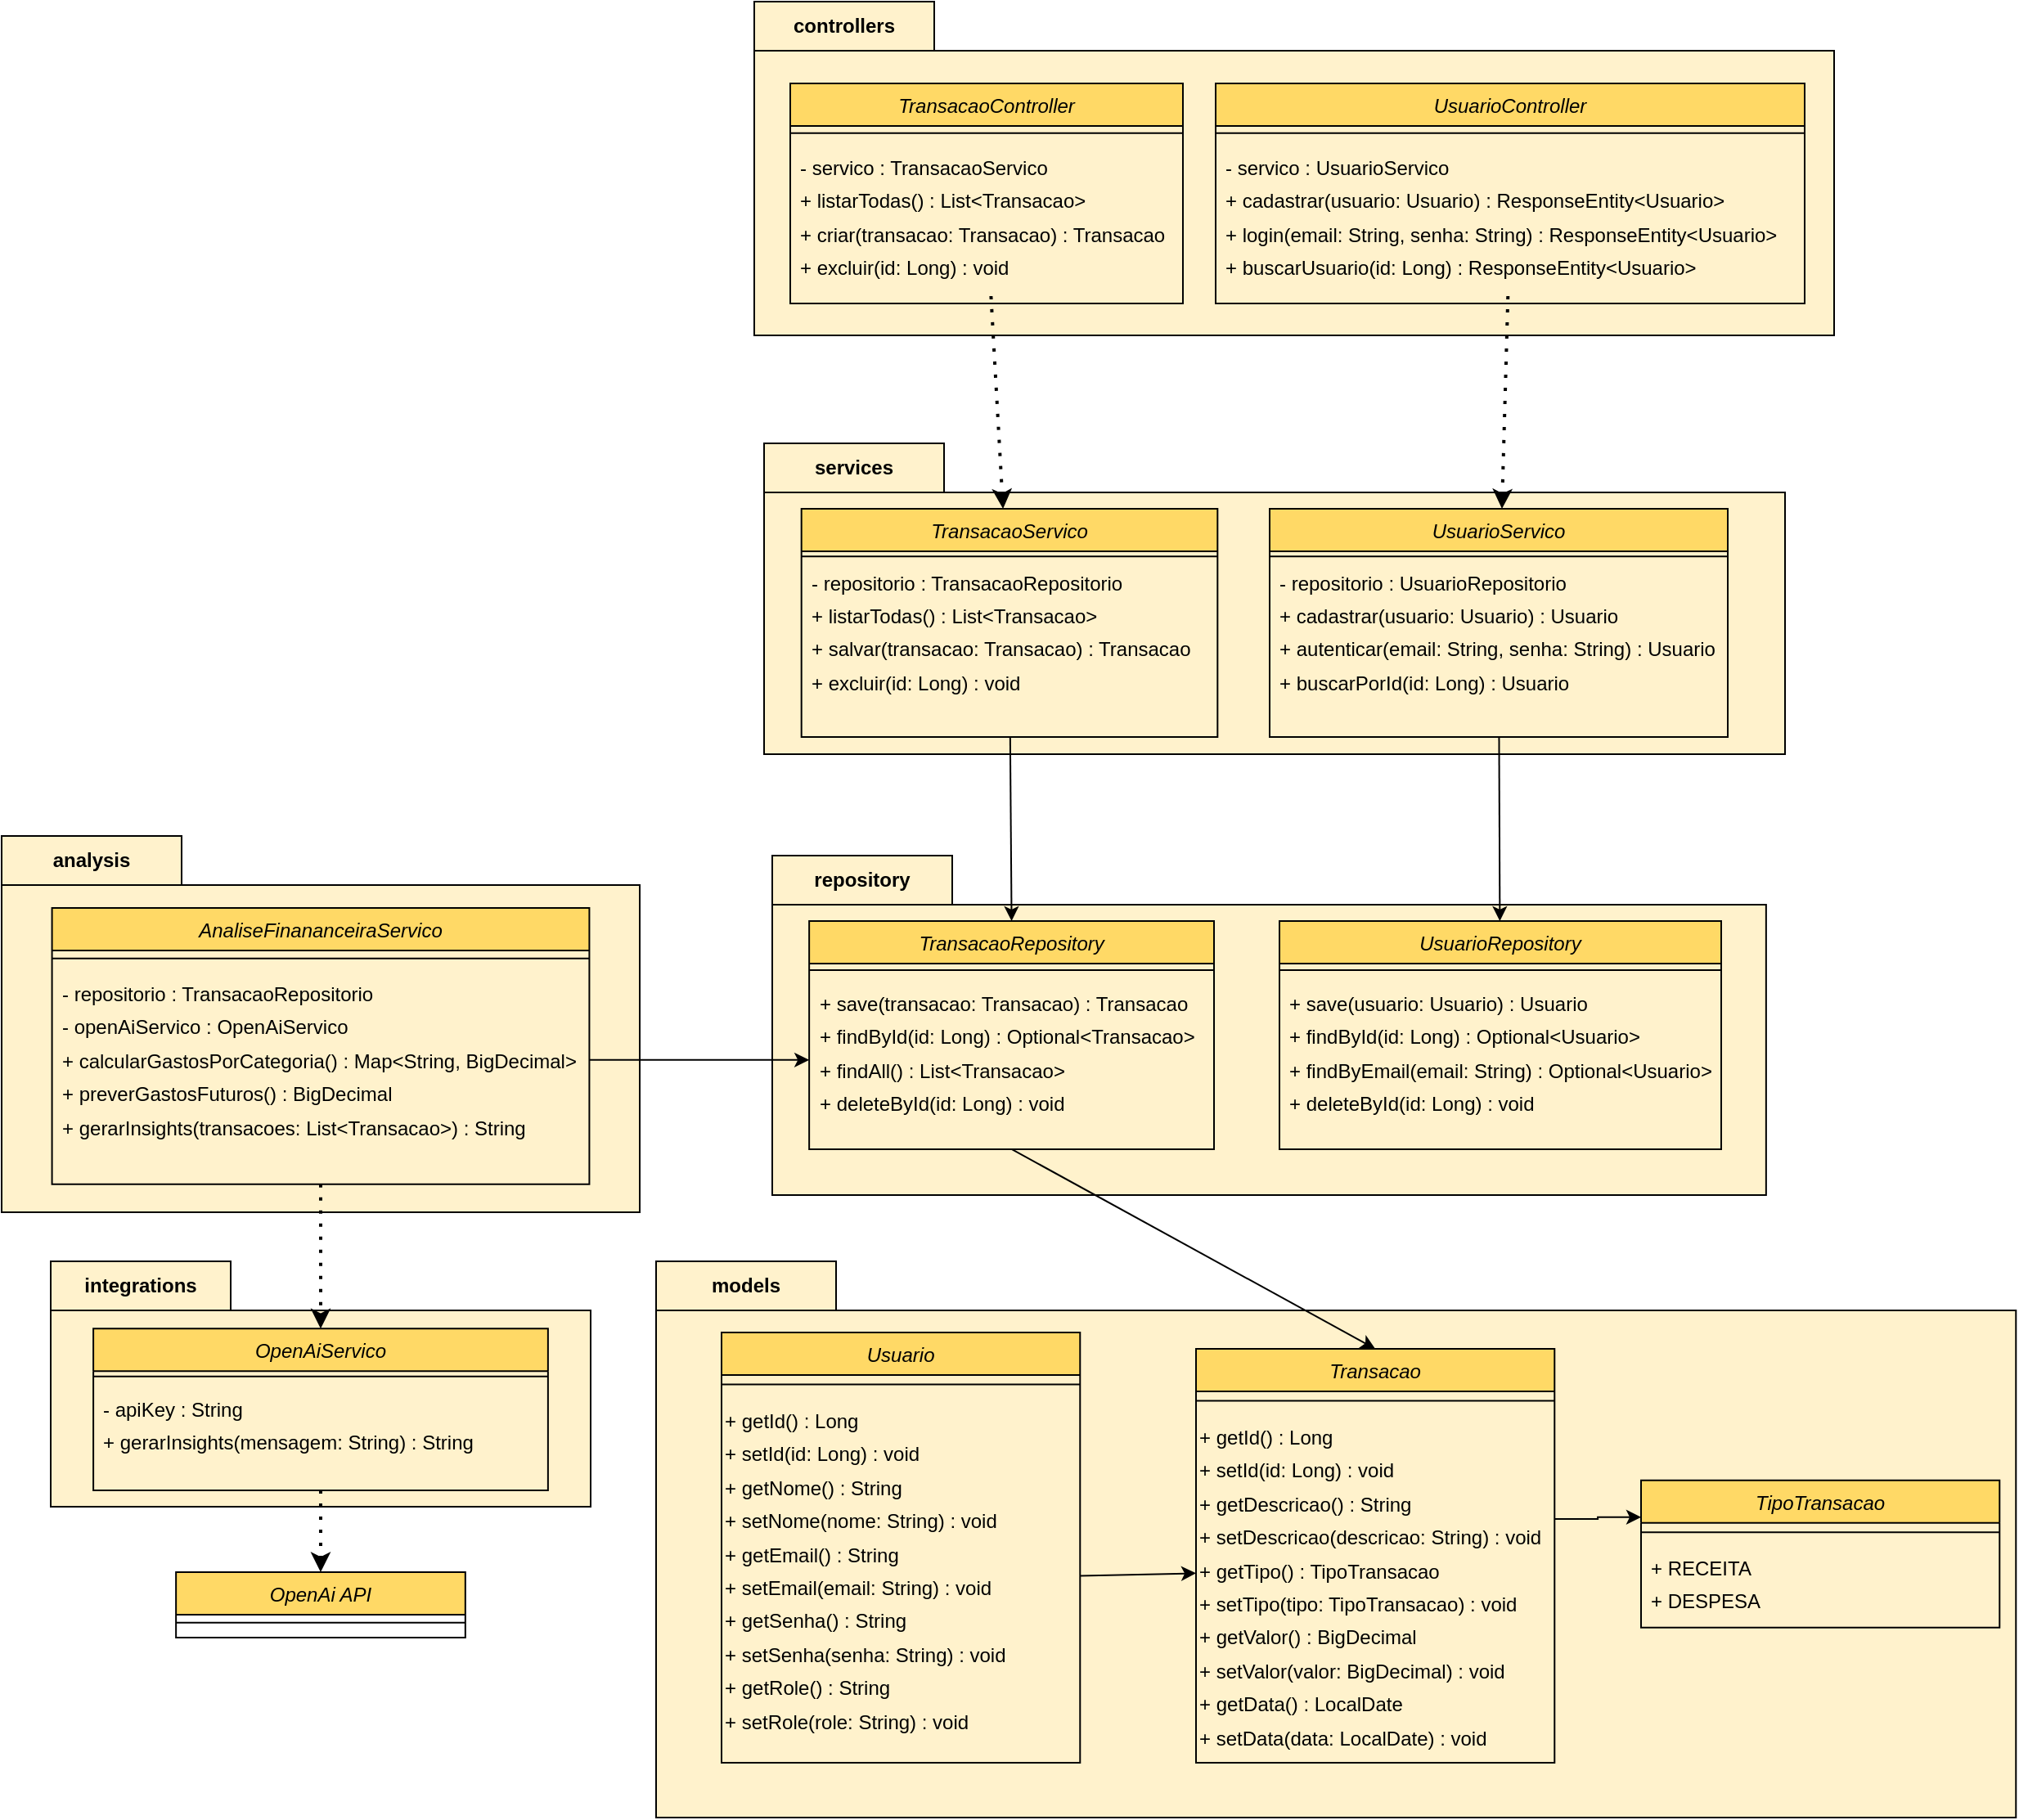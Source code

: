 <mxfile version="26.1.1">
  <diagram id="C5RBs43oDa-KdzZeNtuy" name="Page-1">
    <mxGraphModel dx="3650" dy="2823" grid="1" gridSize="10" guides="1" tooltips="1" connect="1" arrows="1" fold="1" page="1" pageScale="1" pageWidth="827" pageHeight="1169" math="0" shadow="0">
      <root>
        <mxCell id="WIyWlLk6GJQsqaUBKTNV-0" />
        <mxCell id="WIyWlLk6GJQsqaUBKTNV-1" parent="WIyWlLk6GJQsqaUBKTNV-0" />
        <mxCell id="1cTptB84JzzXmHVM3gCm-0" value="analysis" style="shape=folder;fontStyle=1;tabWidth=110;tabHeight=30;tabPosition=left;html=1;boundedLbl=1;labelInHeader=1;container=1;collapsible=0;whiteSpace=wrap;fillColor=#FFF2CC;" vertex="1" parent="WIyWlLk6GJQsqaUBKTNV-1">
          <mxGeometry x="-490" y="-390" width="390" height="230" as="geometry" />
        </mxCell>
        <mxCell id="1cTptB84JzzXmHVM3gCm-1" value="" style="html=1;strokeColor=none;resizeWidth=1;resizeHeight=1;fillColor=none;part=1;connectable=0;allowArrows=0;deletable=0;whiteSpace=wrap;" vertex="1" parent="1cTptB84JzzXmHVM3gCm-0">
          <mxGeometry width="307.895" height="85.638" relative="1" as="geometry">
            <mxPoint y="30" as="offset" />
          </mxGeometry>
        </mxCell>
        <mxCell id="1cTptB84JzzXmHVM3gCm-2" value="AnaliseFinananceiraServico" style="swimlane;fontStyle=2;align=center;verticalAlign=top;childLayout=stackLayout;horizontal=1;startSize=26;horizontalStack=0;resizeParent=1;resizeLast=0;collapsible=1;marginBottom=0;rounded=0;shadow=0;strokeWidth=1;fillColor=#FFD966;" vertex="1" parent="1cTptB84JzzXmHVM3gCm-0">
          <mxGeometry x="30.788" y="44.003" width="328.417" height="168.83" as="geometry">
            <mxRectangle x="230" y="140" width="160" height="26" as="alternateBounds" />
          </mxGeometry>
        </mxCell>
        <mxCell id="1cTptB84JzzXmHVM3gCm-6" value="" style="line;html=1;strokeWidth=1;align=left;verticalAlign=middle;spacingTop=-1;spacingLeft=3;spacingRight=3;rotatable=0;labelPosition=right;points=[];portConstraint=eastwest;" vertex="1" parent="1cTptB84JzzXmHVM3gCm-2">
          <mxGeometry y="26" width="328.417" height="9.787" as="geometry" />
        </mxCell>
        <mxCell id="1cTptB84JzzXmHVM3gCm-7" value="&lt;div style=&quot;line-height: 170%;&quot;&gt;- repositorio : TransacaoRepositorio&lt;br&gt;- openAiServico : OpenAiServico&lt;br&gt;+ calcularGastosPorCategoria() : Map&amp;lt;String, BigDecimal&amp;gt;&lt;br&gt;+ preverGastosFuturos() : BigDecimal&lt;br&gt;+ gerarInsights(transacoes: List&amp;lt;Transacao&amp;gt;) : String&lt;/div&gt;" style="text;align=left;verticalAlign=top;spacingLeft=4;spacingRight=4;overflow=hidden;rotatable=0;points=[[0,0.5],[1,0.5]];portConstraint=eastwest;html=1;" vertex="1" parent="1cTptB84JzzXmHVM3gCm-2">
          <mxGeometry y="35.787" width="328.417" height="114.21" as="geometry" />
        </mxCell>
        <mxCell id="1cTptB84JzzXmHVM3gCm-8" value="controllers" style="shape=folder;fontStyle=1;tabWidth=110;tabHeight=30;tabPosition=left;html=1;boundedLbl=1;labelInHeader=1;container=1;collapsible=0;whiteSpace=wrap;fillColor=#FFF2CC;" vertex="1" parent="WIyWlLk6GJQsqaUBKTNV-1">
          <mxGeometry x="-30" y="-900" width="659.999" height="204.0" as="geometry" />
        </mxCell>
        <mxCell id="1cTptB84JzzXmHVM3gCm-9" value="" style="html=1;strokeColor=none;resizeWidth=1;resizeHeight=1;fillColor=none;part=1;connectable=0;allowArrows=0;deletable=0;whiteSpace=wrap;" vertex="1" parent="1cTptB84JzzXmHVM3gCm-8">
          <mxGeometry width="225.0" height="75.957" relative="1" as="geometry">
            <mxPoint y="30" as="offset" />
          </mxGeometry>
        </mxCell>
        <mxCell id="1cTptB84JzzXmHVM3gCm-98" value="UsuarioController" style="swimlane;fontStyle=2;align=center;verticalAlign=top;childLayout=stackLayout;horizontal=1;startSize=26;horizontalStack=0;resizeParent=1;resizeLast=0;collapsible=1;marginBottom=0;rounded=0;shadow=0;strokeWidth=1;fillColor=#FFD966;" vertex="1" parent="1cTptB84JzzXmHVM3gCm-8">
          <mxGeometry x="281.999" y="50.0" width="360" height="134.52" as="geometry">
            <mxRectangle x="230" y="140" width="160" height="26" as="alternateBounds" />
          </mxGeometry>
        </mxCell>
        <mxCell id="1cTptB84JzzXmHVM3gCm-99" value="" style="line;html=1;strokeWidth=1;align=left;verticalAlign=middle;spacingTop=-1;spacingLeft=3;spacingRight=3;rotatable=0;labelPosition=right;points=[];portConstraint=eastwest;" vertex="1" parent="1cTptB84JzzXmHVM3gCm-98">
          <mxGeometry y="26" width="360" height="8.681" as="geometry" />
        </mxCell>
        <mxCell id="1cTptB84JzzXmHVM3gCm-100" value="&lt;div style=&quot;line-height: 170%;&quot;&gt;&lt;div style=&quot;line-height: 170%;&quot;&gt;- servico : UsuarioServico&lt;/div&gt;&lt;div style=&quot;line-height: 170%;&quot;&gt;+ cadastrar(usuario: Usuario) : ResponseEntity&amp;lt;Usuario&amp;gt;&lt;/div&gt;&lt;div style=&quot;line-height: 170%;&quot;&gt;+ login(email: String, senha: String) : ResponseEntity&amp;lt;Usuario&amp;gt;&lt;/div&gt;&lt;div style=&quot;line-height: 170%;&quot;&gt;+ buscarUsuario(id: Long) : ResponseEntity&amp;lt;Usuario&amp;gt;&lt;/div&gt;&lt;div&gt;&lt;br&gt;&lt;/div&gt;&lt;/div&gt;" style="text;align=left;verticalAlign=top;spacingLeft=4;spacingRight=4;overflow=hidden;rotatable=0;points=[[0,0.5],[1,0.5]];portConstraint=eastwest;html=1;" vertex="1" parent="1cTptB84JzzXmHVM3gCm-98">
          <mxGeometry y="34.681" width="360" height="95.32" as="geometry" />
        </mxCell>
        <mxCell id="1cTptB84JzzXmHVM3gCm-10" value="TransacaoController" style="swimlane;fontStyle=2;align=center;verticalAlign=top;childLayout=stackLayout;horizontal=1;startSize=26;horizontalStack=0;resizeParent=1;resizeLast=0;collapsible=1;marginBottom=0;rounded=0;shadow=0;strokeWidth=1;fillColor=#FFD966;" vertex="1" parent="1cTptB84JzzXmHVM3gCm-8">
          <mxGeometry x="21.999" y="50" width="239.995" height="134.52" as="geometry">
            <mxRectangle x="230" y="140" width="160" height="26" as="alternateBounds" />
          </mxGeometry>
        </mxCell>
        <mxCell id="1cTptB84JzzXmHVM3gCm-14" value="" style="line;html=1;strokeWidth=1;align=left;verticalAlign=middle;spacingTop=-1;spacingLeft=3;spacingRight=3;rotatable=0;labelPosition=right;points=[];portConstraint=eastwest;" vertex="1" parent="1cTptB84JzzXmHVM3gCm-10">
          <mxGeometry y="26" width="239.995" height="8.681" as="geometry" />
        </mxCell>
        <mxCell id="1cTptB84JzzXmHVM3gCm-15" value="&lt;div style=&quot;line-height: 170%;&quot;&gt;- servico : TransacaoServico&lt;br&gt;+ listarTodas() : List&amp;lt;Transacao&amp;gt;&lt;br&gt;+ criar(transacao: Transacao) : Transacao&lt;br&gt;+ excluir(id: Long) : void&lt;/div&gt;" style="text;align=left;verticalAlign=top;spacingLeft=4;spacingRight=4;overflow=hidden;rotatable=0;points=[[0,0.5],[1,0.5]];portConstraint=eastwest;html=1;" vertex="1" parent="1cTptB84JzzXmHVM3gCm-10">
          <mxGeometry y="34.681" width="239.995" height="95.32" as="geometry" />
        </mxCell>
        <mxCell id="1cTptB84JzzXmHVM3gCm-16" value="integrations" style="shape=folder;fontStyle=1;tabWidth=110;tabHeight=30;tabPosition=left;html=1;boundedLbl=1;labelInHeader=1;container=1;collapsible=0;whiteSpace=wrap;fillColor=#FFF2CC;" vertex="1" parent="WIyWlLk6GJQsqaUBKTNV-1">
          <mxGeometry x="-460" y="-130" width="330" height="150" as="geometry" />
        </mxCell>
        <mxCell id="1cTptB84JzzXmHVM3gCm-17" value="" style="html=1;strokeColor=none;resizeWidth=1;resizeHeight=1;fillColor=none;part=1;connectable=0;allowArrows=0;deletable=0;whiteSpace=wrap;" vertex="1" parent="1cTptB84JzzXmHVM3gCm-16">
          <mxGeometry width="260.526" height="55.851" relative="1" as="geometry">
            <mxPoint y="30" as="offset" />
          </mxGeometry>
        </mxCell>
        <mxCell id="1cTptB84JzzXmHVM3gCm-18" value="OpenAiServico" style="swimlane;fontStyle=2;align=center;verticalAlign=top;childLayout=stackLayout;horizontal=1;startSize=26;horizontalStack=0;resizeParent=1;resizeLast=0;collapsible=1;marginBottom=0;rounded=0;shadow=0;strokeWidth=1;fillColor=#FFD966;" vertex="1" parent="1cTptB84JzzXmHVM3gCm-16">
          <mxGeometry x="26.05" y="41.13" width="277.89" height="98.87" as="geometry">
            <mxRectangle x="230" y="140" width="160" height="26" as="alternateBounds" />
          </mxGeometry>
        </mxCell>
        <mxCell id="1cTptB84JzzXmHVM3gCm-22" value="" style="line;html=1;strokeWidth=1;align=left;verticalAlign=middle;spacingTop=-1;spacingLeft=3;spacingRight=3;rotatable=0;labelPosition=right;points=[];portConstraint=eastwest;" vertex="1" parent="1cTptB84JzzXmHVM3gCm-18">
          <mxGeometry y="26" width="277.89" height="6.383" as="geometry" />
        </mxCell>
        <mxCell id="1cTptB84JzzXmHVM3gCm-23" value="&lt;div style=&quot;line-height: 170%;&quot;&gt;- apiKey : String&lt;br&gt;+ gerarInsights(mensagem: String) : String&lt;/div&gt;" style="text;align=left;verticalAlign=top;spacingLeft=4;spacingRight=4;overflow=hidden;rotatable=0;points=[[0,0.5],[1,0.5]];portConstraint=eastwest;html=1;" vertex="1" parent="1cTptB84JzzXmHVM3gCm-18">
          <mxGeometry y="32.383" width="277.89" height="47.62" as="geometry" />
        </mxCell>
        <mxCell id="1cTptB84JzzXmHVM3gCm-24" value="models" style="shape=folder;fontStyle=1;tabWidth=110;tabHeight=30;tabPosition=left;html=1;boundedLbl=1;labelInHeader=1;container=1;collapsible=0;whiteSpace=wrap;fillColor=#FFF2CC;" vertex="1" parent="WIyWlLk6GJQsqaUBKTNV-1">
          <mxGeometry x="-90" y="-130" width="831.14" height="340" as="geometry" />
        </mxCell>
        <mxCell id="1cTptB84JzzXmHVM3gCm-25" value="" style="html=1;strokeColor=none;resizeWidth=1;resizeHeight=1;fillColor=none;part=1;connectable=0;allowArrows=0;deletable=0;whiteSpace=wrap;" vertex="1" parent="1cTptB84JzzXmHVM3gCm-24">
          <mxGeometry width="450.0" height="101.072" relative="1" as="geometry">
            <mxPoint y="30" as="offset" />
          </mxGeometry>
        </mxCell>
        <mxCell id="1cTptB84JzzXmHVM3gCm-26" value="Transacao" style="swimlane;fontStyle=2;align=center;verticalAlign=top;childLayout=stackLayout;horizontal=1;startSize=26;horizontalStack=0;resizeParent=1;resizeLast=0;collapsible=1;marginBottom=0;rounded=0;shadow=0;strokeWidth=1;fillColor=#FFD966;" vertex="1" parent="1cTptB84JzzXmHVM3gCm-24">
          <mxGeometry x="330" y="53.51" width="219.14" height="252.98" as="geometry">
            <mxRectangle x="230" y="140" width="160" height="26" as="alternateBounds" />
          </mxGeometry>
        </mxCell>
        <mxCell id="1cTptB84JzzXmHVM3gCm-30" value="" style="line;html=1;strokeWidth=1;align=left;verticalAlign=middle;spacingTop=-1;spacingLeft=3;spacingRight=3;rotatable=0;labelPosition=right;points=[];portConstraint=eastwest;" vertex="1" parent="1cTptB84JzzXmHVM3gCm-26">
          <mxGeometry y="26" width="219.14" height="11.551" as="geometry" />
        </mxCell>
        <mxCell id="1cTptB84JzzXmHVM3gCm-81" value="&lt;div style=&quot;line-height: 170%;&quot;&gt;+ getId() : Long&lt;br&gt;+ setId(id: Long) : void&lt;br&gt;+ getDescricao() : String&lt;br&gt;+ setDescricao(descricao: String) : void&lt;br&gt;+ getTipo() : TipoTransacao&lt;br&gt;+ setTipo(tipo: TipoTransacao) : void&lt;br&gt;+ getValor() : BigDecimal&lt;br&gt;+ setValor(valor: BigDecimal) : void&lt;br&gt;+ getData() : LocalDate&lt;br&gt;+ setData(data: LocalDate) : void&lt;/div&gt;" style="text;whiteSpace=wrap;html=1;" vertex="1" parent="1cTptB84JzzXmHVM3gCm-26">
          <mxGeometry y="37.551" width="219.14" height="132.814" as="geometry" />
        </mxCell>
        <mxCell id="1cTptB84JzzXmHVM3gCm-32" value="TipoTransacao" style="swimlane;fontStyle=2;align=center;verticalAlign=top;childLayout=stackLayout;horizontal=1;startSize=26;horizontalStack=0;resizeParent=1;resizeLast=0;collapsible=1;marginBottom=0;rounded=0;shadow=0;strokeWidth=1;fillColor=#FFD966;" vertex="1" parent="1cTptB84JzzXmHVM3gCm-24">
          <mxGeometry x="602" y="133.876" width="219.14" height="90.001" as="geometry">
            <mxRectangle x="230" y="140" width="160" height="26" as="alternateBounds" />
          </mxGeometry>
        </mxCell>
        <mxCell id="1cTptB84JzzXmHVM3gCm-36" value="" style="line;html=1;strokeWidth=1;align=left;verticalAlign=middle;spacingTop=-1;spacingLeft=3;spacingRight=3;rotatable=0;labelPosition=right;points=[];portConstraint=eastwest;" vertex="1" parent="1cTptB84JzzXmHVM3gCm-32">
          <mxGeometry y="26" width="219.14" height="11.551" as="geometry" />
        </mxCell>
        <mxCell id="1cTptB84JzzXmHVM3gCm-37" value="&lt;div style=&quot;line-height: 170%;&quot;&gt;+ RECEITA&lt;br&gt;+ DESPESA&lt;/div&gt;" style="text;align=left;verticalAlign=top;spacingLeft=4;spacingRight=4;overflow=hidden;rotatable=0;points=[[0,0.5],[1,0.5]];portConstraint=eastwest;html=1;" vertex="1" parent="1cTptB84JzzXmHVM3gCm-32">
          <mxGeometry y="37.551" width="219.14" height="52.45" as="geometry" />
        </mxCell>
        <mxCell id="1cTptB84JzzXmHVM3gCm-84" style="edgeStyle=orthogonalEdgeStyle;rounded=0;orthogonalLoop=1;jettySize=auto;html=1;entryX=0;entryY=0.25;entryDx=0;entryDy=0;" edge="1" parent="1cTptB84JzzXmHVM3gCm-24" source="1cTptB84JzzXmHVM3gCm-81" target="1cTptB84JzzXmHVM3gCm-32">
          <mxGeometry relative="1" as="geometry">
            <mxPoint x="333.659" y="82.052" as="targetPoint" />
          </mxGeometry>
        </mxCell>
        <mxCell id="1cTptB84JzzXmHVM3gCm-86" value="Usuario" style="swimlane;fontStyle=2;align=center;verticalAlign=top;childLayout=stackLayout;horizontal=1;startSize=26;horizontalStack=0;resizeParent=1;resizeLast=0;collapsible=1;marginBottom=0;rounded=0;shadow=0;strokeWidth=1;fillColor=#FFD966;" vertex="1" parent="1cTptB84JzzXmHVM3gCm-24">
          <mxGeometry x="40" y="43.51" width="219.14" height="262.98" as="geometry">
            <mxRectangle x="230" y="140" width="160" height="26" as="alternateBounds" />
          </mxGeometry>
        </mxCell>
        <mxCell id="1cTptB84JzzXmHVM3gCm-87" value="" style="line;html=1;strokeWidth=1;align=left;verticalAlign=middle;spacingTop=-1;spacingLeft=3;spacingRight=3;rotatable=0;labelPosition=right;points=[];portConstraint=eastwest;" vertex="1" parent="1cTptB84JzzXmHVM3gCm-86">
          <mxGeometry y="26" width="219.14" height="11.551" as="geometry" />
        </mxCell>
        <mxCell id="1cTptB84JzzXmHVM3gCm-88" value="&lt;div style=&quot;line-height: 170%;&quot;&gt;&lt;div style=&quot;line-height: 170%;&quot;&gt;+ getId() : Long&lt;/div&gt;&lt;div style=&quot;line-height: 170%;&quot;&gt;+ setId(id: Long) : void&lt;/div&gt;&lt;div style=&quot;line-height: 170%;&quot;&gt;+ getNome() : String&lt;/div&gt;&lt;div style=&quot;line-height: 170%;&quot;&gt;+ setNome(nome: String) : void&lt;/div&gt;&lt;div style=&quot;line-height: 170%;&quot;&gt;+ getEmail() : String&lt;/div&gt;&lt;div style=&quot;line-height: 170%;&quot;&gt;+ setEmail(email: String) : void&lt;/div&gt;&lt;div style=&quot;line-height: 170%;&quot;&gt;+ getSenha() : String&lt;/div&gt;&lt;div style=&quot;line-height: 170%;&quot;&gt;+ setSenha(senha: String) : void&lt;/div&gt;&lt;div style=&quot;line-height: 170%;&quot;&gt;+ getRole() : String&lt;/div&gt;&lt;div style=&quot;line-height: 170%;&quot;&gt;+ setRole(role: String) : void&lt;/div&gt;&lt;div&gt;&lt;br&gt;&lt;/div&gt;&lt;/div&gt;" style="text;whiteSpace=wrap;html=1;" vertex="1" parent="1cTptB84JzzXmHVM3gCm-86">
          <mxGeometry y="37.551" width="219.14" height="222.45" as="geometry" />
        </mxCell>
        <mxCell id="1cTptB84JzzXmHVM3gCm-89" value="" style="endArrow=classic;html=1;rounded=0;exitX=1;exitY=0.5;exitDx=0;exitDy=0;entryX=0;entryY=0.75;entryDx=0;entryDy=0;" edge="1" parent="1cTptB84JzzXmHVM3gCm-24" source="1cTptB84JzzXmHVM3gCm-88" target="1cTptB84JzzXmHVM3gCm-81">
          <mxGeometry width="50" height="50" relative="1" as="geometry">
            <mxPoint x="370" y="70" as="sourcePoint" />
            <mxPoint x="420" y="20" as="targetPoint" />
          </mxGeometry>
        </mxCell>
        <mxCell id="1cTptB84JzzXmHVM3gCm-38" value="repository" style="shape=folder;fontStyle=1;tabWidth=110;tabHeight=30;tabPosition=left;html=1;boundedLbl=1;labelInHeader=1;container=1;collapsible=0;whiteSpace=wrap;fillColor=#FFF2CC;" vertex="1" parent="WIyWlLk6GJQsqaUBKTNV-1">
          <mxGeometry x="-19" y="-378" width="607.43" height="207.44" as="geometry" />
        </mxCell>
        <mxCell id="1cTptB84JzzXmHVM3gCm-39" value="" style="html=1;strokeColor=none;resizeWidth=1;resizeHeight=1;fillColor=none;part=1;connectable=0;allowArrows=0;deletable=0;whiteSpace=wrap;" vertex="1" parent="1cTptB84JzzXmHVM3gCm-38">
          <mxGeometry width="225.789" height="70.745" relative="1" as="geometry">
            <mxPoint y="30" as="offset" />
          </mxGeometry>
        </mxCell>
        <mxCell id="1cTptB84JzzXmHVM3gCm-40" value="TransacaoRepository" style="swimlane;fontStyle=2;align=center;verticalAlign=top;childLayout=stackLayout;horizontal=1;startSize=26;horizontalStack=0;resizeParent=1;resizeLast=0;collapsible=1;marginBottom=0;rounded=0;shadow=0;strokeWidth=1;fillColor=#FFD966;" vertex="1" parent="1cTptB84JzzXmHVM3gCm-38">
          <mxGeometry x="22.57" y="40" width="247.43" height="139.44" as="geometry">
            <mxRectangle x="230" y="140" width="160" height="26" as="alternateBounds" />
          </mxGeometry>
        </mxCell>
        <mxCell id="1cTptB84JzzXmHVM3gCm-44" value="" style="line;html=1;strokeWidth=1;align=left;verticalAlign=middle;spacingTop=-1;spacingLeft=3;spacingRight=3;rotatable=0;labelPosition=right;points=[];portConstraint=eastwest;" vertex="1" parent="1cTptB84JzzXmHVM3gCm-40">
          <mxGeometry y="26" width="247.43" height="8.085" as="geometry" />
        </mxCell>
        <mxCell id="1cTptB84JzzXmHVM3gCm-45" value="&lt;div style=&quot;line-height: 170%;&quot;&gt;+ save(transacao: Transacao) : Transacao&lt;br&gt;+ findById(id: Long) : Optional&amp;lt;Transacao&amp;gt;&lt;br&gt;+ findAll() : List&amp;lt;Transacao&amp;gt;&lt;br&gt;+ deleteById(id: Long) : void&lt;/div&gt;" style="text;align=left;verticalAlign=top;spacingLeft=4;spacingRight=4;overflow=hidden;rotatable=0;points=[[0,0.5],[1,0.5]];portConstraint=eastwest;html=1;" vertex="1" parent="1cTptB84JzzXmHVM3gCm-40">
          <mxGeometry y="34.085" width="247.43" height="101.692" as="geometry" />
        </mxCell>
        <mxCell id="1cTptB84JzzXmHVM3gCm-90" value="UsuarioRepository" style="swimlane;fontStyle=2;align=center;verticalAlign=top;childLayout=stackLayout;horizontal=1;startSize=26;horizontalStack=0;resizeParent=1;resizeLast=0;collapsible=1;marginBottom=0;rounded=0;shadow=0;strokeWidth=1;fillColor=#FFD966;" vertex="1" parent="1cTptB84JzzXmHVM3gCm-38">
          <mxGeometry x="310" y="40" width="270" height="139.44" as="geometry">
            <mxRectangle x="230" y="140" width="160" height="26" as="alternateBounds" />
          </mxGeometry>
        </mxCell>
        <mxCell id="1cTptB84JzzXmHVM3gCm-91" value="" style="line;html=1;strokeWidth=1;align=left;verticalAlign=middle;spacingTop=-1;spacingLeft=3;spacingRight=3;rotatable=0;labelPosition=right;points=[];portConstraint=eastwest;" vertex="1" parent="1cTptB84JzzXmHVM3gCm-90">
          <mxGeometry y="26" width="270" height="8.085" as="geometry" />
        </mxCell>
        <mxCell id="1cTptB84JzzXmHVM3gCm-92" value="&lt;div style=&quot;line-height: 170%;&quot;&gt;&lt;div style=&quot;line-height: 170%;&quot;&gt;+ save(usuario: Usuario) : Usuario&lt;/div&gt;&lt;div style=&quot;line-height: 170%;&quot;&gt;+ findById(id: Long) : Optional&amp;lt;Usuario&amp;gt;&lt;/div&gt;&lt;div style=&quot;line-height: 170%;&quot;&gt;+ findByEmail(email: String) : Optional&amp;lt;Usuario&amp;gt;&lt;/div&gt;&lt;div style=&quot;line-height: 170%;&quot;&gt;+ deleteById(id: Long) : void&lt;/div&gt;&lt;div&gt;&lt;br&gt;&lt;/div&gt;&lt;/div&gt;" style="text;align=left;verticalAlign=top;spacingLeft=4;spacingRight=4;overflow=hidden;rotatable=0;points=[[0,0.5],[1,0.5]];portConstraint=eastwest;html=1;" vertex="1" parent="1cTptB84JzzXmHVM3gCm-90">
          <mxGeometry y="34.085" width="270" height="101.692" as="geometry" />
        </mxCell>
        <mxCell id="1cTptB84JzzXmHVM3gCm-46" value="services" style="shape=folder;fontStyle=1;tabWidth=110;tabHeight=30;tabPosition=left;html=1;boundedLbl=1;labelInHeader=1;container=1;collapsible=0;whiteSpace=wrap;fillColor=#FFF2CC;" vertex="1" parent="WIyWlLk6GJQsqaUBKTNV-1">
          <mxGeometry x="-24" y="-630" width="624" height="190" as="geometry" />
        </mxCell>
        <mxCell id="1cTptB84JzzXmHVM3gCm-47" value="" style="html=1;strokeColor=none;resizeWidth=1;resizeHeight=1;fillColor=none;part=1;connectable=0;allowArrows=0;deletable=0;whiteSpace=wrap;" vertex="1" parent="1cTptB84JzzXmHVM3gCm-46">
          <mxGeometry width="236.842" height="55.467" relative="1" as="geometry">
            <mxPoint y="30" as="offset" />
          </mxGeometry>
        </mxCell>
        <mxCell id="1cTptB84JzzXmHVM3gCm-48" value="TransacaoServico" style="swimlane;fontStyle=2;align=center;verticalAlign=top;childLayout=stackLayout;horizontal=1;startSize=26;horizontalStack=0;resizeParent=1;resizeLast=0;collapsible=1;marginBottom=0;rounded=0;shadow=0;strokeWidth=1;fillColor=#FFD966;" vertex="1" parent="1cTptB84JzzXmHVM3gCm-46">
          <mxGeometry x="22.84" y="40" width="254.32" height="139.457" as="geometry">
            <mxRectangle x="230" y="140" width="160" height="26" as="alternateBounds" />
          </mxGeometry>
        </mxCell>
        <mxCell id="1cTptB84JzzXmHVM3gCm-52" value="" style="line;html=1;strokeWidth=1;align=left;verticalAlign=middle;spacingTop=-1;spacingLeft=3;spacingRight=3;rotatable=0;labelPosition=right;points=[];portConstraint=eastwest;" vertex="1" parent="1cTptB84JzzXmHVM3gCm-48">
          <mxGeometry y="26" width="254.32" height="6.339" as="geometry" />
        </mxCell>
        <mxCell id="1cTptB84JzzXmHVM3gCm-53" value="&lt;div style=&quot;line-height: 170%;&quot;&gt;&lt;div style=&quot;line-height: 170%;&quot;&gt;- repositorio : TransacaoRepositorio&lt;/div&gt;&lt;div style=&quot;line-height: 170%;&quot;&gt;+ listarTodas() : List&amp;lt;Transacao&amp;gt;&lt;/div&gt;&lt;div style=&quot;line-height: 170%;&quot;&gt;+ salvar(transacao: Transacao) : Transacao&lt;/div&gt;&lt;div style=&quot;line-height: 170%;&quot;&gt;+ excluir(id: Long) : void&lt;/div&gt;&lt;div&gt;&lt;br&gt;&lt;/div&gt;&lt;/div&gt;" style="text;align=left;verticalAlign=middle;spacingLeft=4;spacingRight=4;overflow=hidden;rotatable=0;points=[[0,0.5],[1,0.5]];portConstraint=eastwest;spacingTop=0;spacing=2;labelBackgroundColor=none;labelBorderColor=none;textShadow=0;spacingBottom=0;fillColor=none;fontSize=12;html=1;" vertex="1" parent="1cTptB84JzzXmHVM3gCm-48">
          <mxGeometry y="32.339" width="254.32" height="107.118" as="geometry" />
        </mxCell>
        <mxCell id="1cTptB84JzzXmHVM3gCm-94" value="UsuarioServico" style="swimlane;fontStyle=2;align=center;verticalAlign=top;childLayout=stackLayout;horizontal=1;startSize=26;horizontalStack=0;resizeParent=1;resizeLast=0;collapsible=1;marginBottom=0;rounded=0;shadow=0;strokeWidth=1;fillColor=#FFD966;" vertex="1" parent="1cTptB84JzzXmHVM3gCm-46">
          <mxGeometry x="309" y="40" width="280" height="139.46" as="geometry">
            <mxRectangle x="230" y="140" width="160" height="26" as="alternateBounds" />
          </mxGeometry>
        </mxCell>
        <mxCell id="1cTptB84JzzXmHVM3gCm-95" value="" style="line;html=1;strokeWidth=1;align=left;verticalAlign=middle;spacingTop=-1;spacingLeft=3;spacingRight=3;rotatable=0;labelPosition=right;points=[];portConstraint=eastwest;" vertex="1" parent="1cTptB84JzzXmHVM3gCm-94">
          <mxGeometry y="26" width="280" height="6.339" as="geometry" />
        </mxCell>
        <mxCell id="1cTptB84JzzXmHVM3gCm-96" value="&lt;div style=&quot;line-height: 170%;&quot;&gt;&lt;div style=&quot;line-height: 170%;&quot;&gt;&lt;div style=&quot;line-height: 170%;&quot;&gt;- repositorio : UsuarioRepositorio&lt;/div&gt;&lt;div style=&quot;line-height: 170%;&quot;&gt;+ cadastrar(usuario: Usuario) : Usuario&lt;/div&gt;&lt;div style=&quot;line-height: 170%;&quot;&gt;+ autenticar(email: String, senha: String) : Usuario&lt;/div&gt;&lt;div style=&quot;line-height: 170%;&quot;&gt;+ buscarPorId(id: Long) : Usuario&lt;/div&gt;&lt;div&gt;&lt;br&gt;&lt;/div&gt;&lt;/div&gt;&lt;/div&gt;" style="text;align=left;verticalAlign=middle;spacingLeft=4;spacingRight=4;overflow=hidden;rotatable=0;points=[[0,0.5],[1,0.5]];portConstraint=eastwest;spacingTop=0;spacing=2;labelBackgroundColor=none;labelBorderColor=none;textShadow=0;spacingBottom=0;fillColor=none;fontSize=12;html=1;" vertex="1" parent="1cTptB84JzzXmHVM3gCm-94">
          <mxGeometry y="32.339" width="280" height="107.118" as="geometry" />
        </mxCell>
        <mxCell id="1cTptB84JzzXmHVM3gCm-62" value="" style="endArrow=classic;html=1;rounded=0;entryX=0.5;entryY=0;entryDx=0;entryDy=0;" edge="1" parent="WIyWlLk6GJQsqaUBKTNV-1" source="1cTptB84JzzXmHVM3gCm-53" target="1cTptB84JzzXmHVM3gCm-40">
          <mxGeometry width="50" height="50" relative="1" as="geometry">
            <mxPoint x="266.578" y="-288.093" as="sourcePoint" />
            <mxPoint x="177.42" y="-256.284" as="targetPoint" />
          </mxGeometry>
        </mxCell>
        <mxCell id="1cTptB84JzzXmHVM3gCm-64" value="" style="endArrow=classic;dashed=1;html=1;dashPattern=1 3;strokeWidth=2;rounded=0;" edge="1" parent="WIyWlLk6GJQsqaUBKTNV-1" source="1cTptB84JzzXmHVM3gCm-15" target="1cTptB84JzzXmHVM3gCm-48">
          <mxGeometry width="50" height="50" relative="1" as="geometry">
            <mxPoint x="300" y="-340" as="sourcePoint" />
            <mxPoint x="350" y="-390" as="targetPoint" />
          </mxGeometry>
        </mxCell>
        <mxCell id="1cTptB84JzzXmHVM3gCm-70" value="" style="endArrow=classic;html=1;rounded=0;exitX=0.5;exitY=1;exitDx=0;exitDy=0;entryX=0.5;entryY=0;entryDx=0;entryDy=0;" edge="1" parent="WIyWlLk6GJQsqaUBKTNV-1" source="1cTptB84JzzXmHVM3gCm-40" target="1cTptB84JzzXmHVM3gCm-26">
          <mxGeometry width="50" height="50" relative="1" as="geometry">
            <mxPoint x="190" y="-20" as="sourcePoint" />
            <mxPoint x="240" y="-70" as="targetPoint" />
          </mxGeometry>
        </mxCell>
        <mxCell id="1cTptB84JzzXmHVM3gCm-71" value="" style="endArrow=classic;html=1;rounded=0;exitX=1;exitY=0.5;exitDx=0;exitDy=0;entryX=0;entryY=0.5;entryDx=0;entryDy=0;" edge="1" parent="WIyWlLk6GJQsqaUBKTNV-1" source="1cTptB84JzzXmHVM3gCm-7" target="1cTptB84JzzXmHVM3gCm-45">
          <mxGeometry width="50" height="50" relative="1" as="geometry">
            <mxPoint x="-126.58" y="-256.284" as="sourcePoint" />
            <mxPoint x="0.578" y="-256.284" as="targetPoint" />
          </mxGeometry>
        </mxCell>
        <mxCell id="1cTptB84JzzXmHVM3gCm-72" value="" style="endArrow=classic;dashed=1;html=1;dashPattern=1 3;strokeWidth=2;rounded=0;exitX=0.5;exitY=1;exitDx=0;exitDy=0;entryX=0.5;entryY=0;entryDx=0;entryDy=0;" edge="1" parent="WIyWlLk6GJQsqaUBKTNV-1" source="1cTptB84JzzXmHVM3gCm-2" target="1cTptB84JzzXmHVM3gCm-18">
          <mxGeometry width="50" height="50" relative="1" as="geometry">
            <mxPoint x="-180" y="-80" as="sourcePoint" />
            <mxPoint x="-180" y="51" as="targetPoint" />
          </mxGeometry>
        </mxCell>
        <mxCell id="1cTptB84JzzXmHVM3gCm-73" value="OpenAi API" style="swimlane;fontStyle=2;align=center;verticalAlign=top;childLayout=stackLayout;horizontal=1;startSize=26;horizontalStack=0;resizeParent=1;resizeLast=0;collapsible=1;marginBottom=0;rounded=0;shadow=0;strokeWidth=1;fillColor=#FFD966;" vertex="1" parent="WIyWlLk6GJQsqaUBKTNV-1">
          <mxGeometry x="-383.43" y="60" width="176.84" height="40" as="geometry">
            <mxRectangle x="230" y="140" width="160" height="26" as="alternateBounds" />
          </mxGeometry>
        </mxCell>
        <mxCell id="1cTptB84JzzXmHVM3gCm-77" value="" style="line;html=1;strokeWidth=1;align=left;verticalAlign=middle;spacingTop=-1;spacingLeft=3;spacingRight=3;rotatable=0;labelPosition=right;points=[];portConstraint=eastwest;" vertex="1" parent="1cTptB84JzzXmHVM3gCm-73">
          <mxGeometry y="26" width="176.84" height="9.787" as="geometry" />
        </mxCell>
        <mxCell id="1cTptB84JzzXmHVM3gCm-79" value="" style="endArrow=classic;dashed=1;html=1;dashPattern=1 3;strokeWidth=2;rounded=0;exitX=0.5;exitY=1;exitDx=0;exitDy=0;entryX=0.5;entryY=0;entryDx=0;entryDy=0;" edge="1" parent="WIyWlLk6GJQsqaUBKTNV-1" source="1cTptB84JzzXmHVM3gCm-18" target="1cTptB84JzzXmHVM3gCm-73">
          <mxGeometry width="50" height="50" relative="1" as="geometry">
            <mxPoint x="-205" y="-151" as="sourcePoint" />
            <mxPoint x="-205" y="-30" as="targetPoint" />
          </mxGeometry>
        </mxCell>
        <mxCell id="1cTptB84JzzXmHVM3gCm-97" value="" style="endArrow=classic;html=1;rounded=0;" edge="1" parent="WIyWlLk6GJQsqaUBKTNV-1" source="1cTptB84JzzXmHVM3gCm-96" target="1cTptB84JzzXmHVM3gCm-90">
          <mxGeometry width="50" height="50" relative="1" as="geometry">
            <mxPoint x="390" y="-300" as="sourcePoint" />
            <mxPoint x="440" y="-350" as="targetPoint" />
          </mxGeometry>
        </mxCell>
        <mxCell id="1cTptB84JzzXmHVM3gCm-101" value="" style="endArrow=classic;dashed=1;html=1;dashPattern=1 3;strokeWidth=2;rounded=0;" edge="1" parent="WIyWlLk6GJQsqaUBKTNV-1" source="1cTptB84JzzXmHVM3gCm-100" target="1cTptB84JzzXmHVM3gCm-94">
          <mxGeometry width="50" height="50" relative="1" as="geometry">
            <mxPoint x="115" y="-690" as="sourcePoint" />
            <mxPoint x="130" y="-548" as="targetPoint" />
          </mxGeometry>
        </mxCell>
      </root>
    </mxGraphModel>
  </diagram>
</mxfile>
